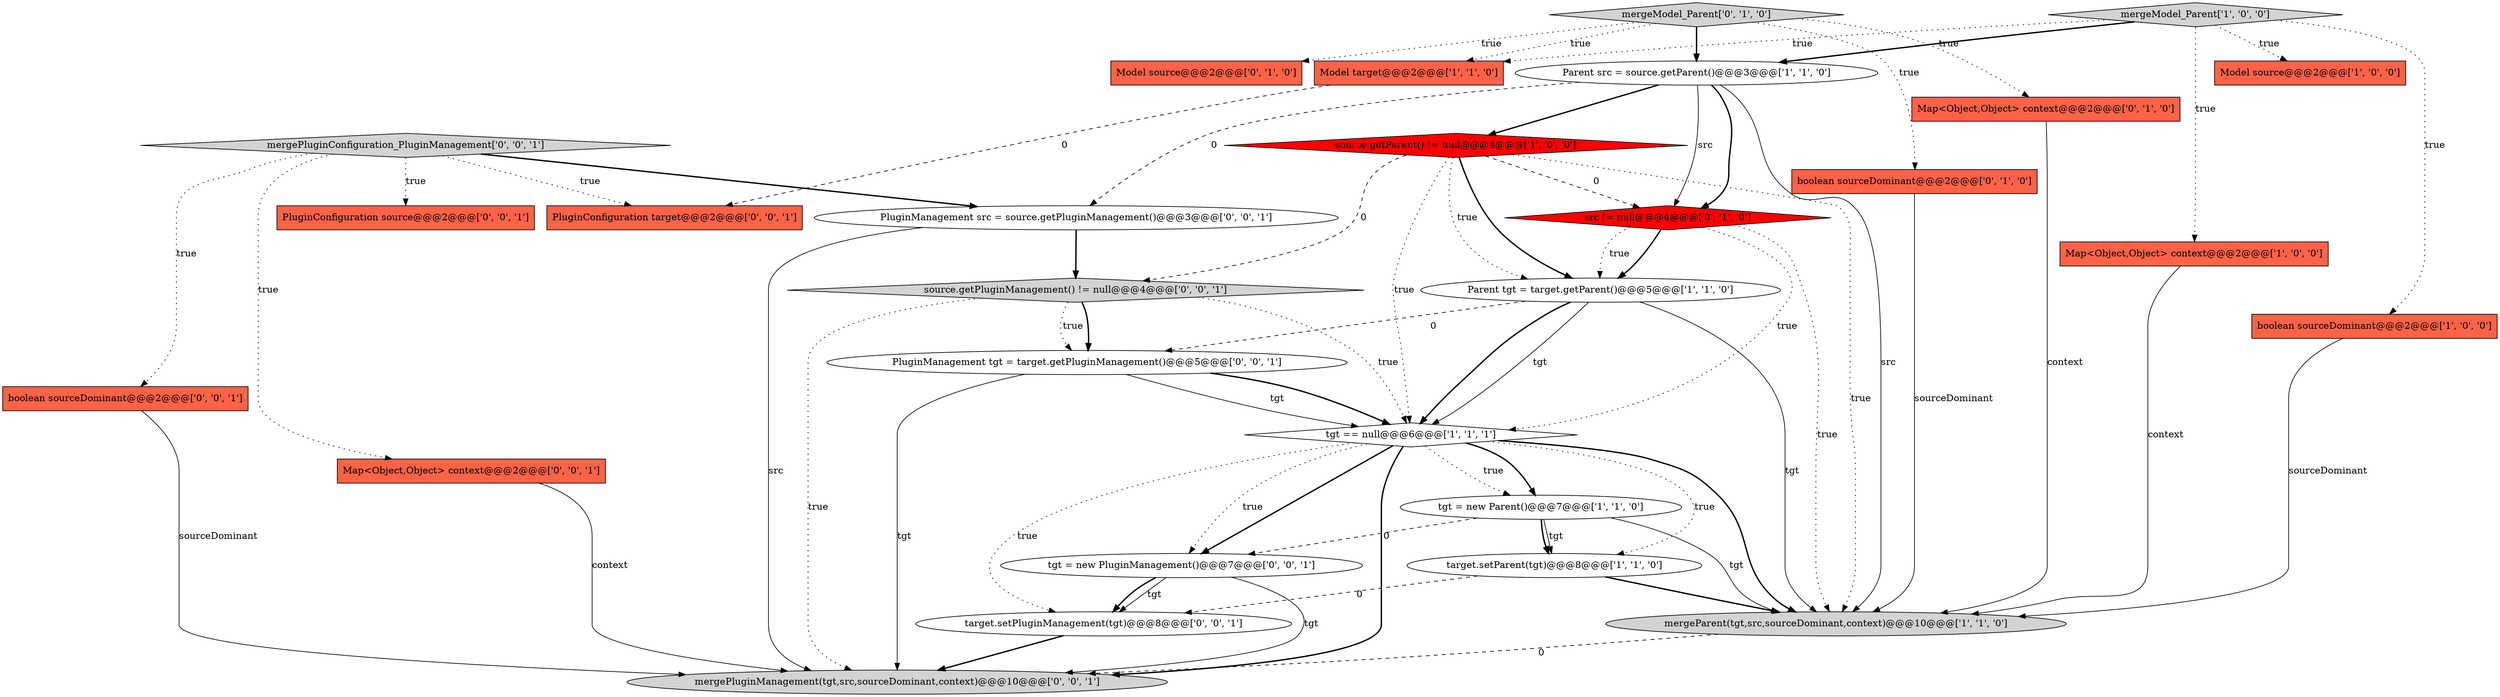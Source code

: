 digraph {
13 [style = filled, label = "Map<Object,Object> context@@@2@@@['0', '1', '0']", fillcolor = tomato, shape = box image = "AAA0AAABBB2BBB"];
16 [style = filled, label = "mergeModel_Parent['0', '1', '0']", fillcolor = lightgray, shape = diamond image = "AAA0AAABBB2BBB"];
15 [style = filled, label = "boolean sourceDominant@@@2@@@['0', '1', '0']", fillcolor = tomato, shape = box image = "AAA0AAABBB2BBB"];
8 [style = filled, label = "Model target@@@2@@@['1', '1', '0']", fillcolor = tomato, shape = box image = "AAA0AAABBB1BBB"];
24 [style = filled, label = "PluginManagement tgt = target.getPluginManagement()@@@5@@@['0', '0', '1']", fillcolor = white, shape = ellipse image = "AAA0AAABBB3BBB"];
18 [style = filled, label = "PluginConfiguration source@@@2@@@['0', '0', '1']", fillcolor = tomato, shape = box image = "AAA0AAABBB3BBB"];
0 [style = filled, label = "tgt = new Parent()@@@7@@@['1', '1', '0']", fillcolor = white, shape = ellipse image = "AAA0AAABBB1BBB"];
1 [style = filled, label = "mergeModel_Parent['1', '0', '0']", fillcolor = lightgray, shape = diamond image = "AAA0AAABBB1BBB"];
5 [style = filled, label = "source.getParent() != null@@@4@@@['1', '0', '0']", fillcolor = red, shape = diamond image = "AAA1AAABBB1BBB"];
9 [style = filled, label = "Parent tgt = target.getParent()@@@5@@@['1', '1', '0']", fillcolor = white, shape = ellipse image = "AAA0AAABBB1BBB"];
19 [style = filled, label = "mergePluginConfiguration_PluginManagement['0', '0', '1']", fillcolor = lightgray, shape = diamond image = "AAA0AAABBB3BBB"];
11 [style = filled, label = "Parent src = source.getParent()@@@3@@@['1', '1', '0']", fillcolor = white, shape = ellipse image = "AAA0AAABBB1BBB"];
26 [style = filled, label = "target.setPluginManagement(tgt)@@@8@@@['0', '0', '1']", fillcolor = white, shape = ellipse image = "AAA0AAABBB3BBB"];
17 [style = filled, label = "source.getPluginManagement() != null@@@4@@@['0', '0', '1']", fillcolor = lightgray, shape = diamond image = "AAA0AAABBB3BBB"];
22 [style = filled, label = "boolean sourceDominant@@@2@@@['0', '0', '1']", fillcolor = tomato, shape = box image = "AAA0AAABBB3BBB"];
23 [style = filled, label = "PluginConfiguration target@@@2@@@['0', '0', '1']", fillcolor = tomato, shape = box image = "AAA0AAABBB3BBB"];
14 [style = filled, label = "src != null@@@4@@@['0', '1', '0']", fillcolor = red, shape = diamond image = "AAA1AAABBB2BBB"];
2 [style = filled, label = "Map<Object,Object> context@@@2@@@['1', '0', '0']", fillcolor = tomato, shape = box image = "AAA0AAABBB1BBB"];
20 [style = filled, label = "PluginManagement src = source.getPluginManagement()@@@3@@@['0', '0', '1']", fillcolor = white, shape = ellipse image = "AAA0AAABBB3BBB"];
12 [style = filled, label = "Model source@@@2@@@['0', '1', '0']", fillcolor = tomato, shape = box image = "AAA0AAABBB2BBB"];
21 [style = filled, label = "Map<Object,Object> context@@@2@@@['0', '0', '1']", fillcolor = tomato, shape = box image = "AAA0AAABBB3BBB"];
10 [style = filled, label = "mergeParent(tgt,src,sourceDominant,context)@@@10@@@['1', '1', '0']", fillcolor = lightgray, shape = ellipse image = "AAA0AAABBB1BBB"];
4 [style = filled, label = "tgt == null@@@6@@@['1', '1', '1']", fillcolor = white, shape = diamond image = "AAA0AAABBB1BBB"];
6 [style = filled, label = "Model source@@@2@@@['1', '0', '0']", fillcolor = tomato, shape = box image = "AAA0AAABBB1BBB"];
27 [style = filled, label = "mergePluginManagement(tgt,src,sourceDominant,context)@@@10@@@['0', '0', '1']", fillcolor = lightgray, shape = ellipse image = "AAA0AAABBB3BBB"];
7 [style = filled, label = "boolean sourceDominant@@@2@@@['1', '0', '0']", fillcolor = tomato, shape = box image = "AAA0AAABBB1BBB"];
3 [style = filled, label = "target.setParent(tgt)@@@8@@@['1', '1', '0']", fillcolor = white, shape = ellipse image = "AAA0AAABBB1BBB"];
25 [style = filled, label = "tgt = new PluginManagement()@@@7@@@['0', '0', '1']", fillcolor = white, shape = ellipse image = "AAA0AAABBB3BBB"];
0->3 [style = bold, label=""];
9->4 [style = solid, label="tgt"];
4->10 [style = bold, label=""];
16->8 [style = dotted, label="true"];
0->10 [style = solid, label="tgt"];
20->17 [style = bold, label=""];
22->27 [style = solid, label="sourceDominant"];
16->11 [style = bold, label=""];
16->12 [style = dotted, label="true"];
5->14 [style = dashed, label="0"];
11->20 [style = dashed, label="0"];
5->9 [style = bold, label=""];
4->25 [style = bold, label=""];
24->4 [style = solid, label="tgt"];
24->27 [style = solid, label="tgt"];
11->14 [style = bold, label=""];
16->13 [style = dotted, label="true"];
9->24 [style = dashed, label="0"];
17->4 [style = dotted, label="true"];
5->10 [style = dotted, label="true"];
3->26 [style = dashed, label="0"];
19->20 [style = bold, label=""];
9->4 [style = bold, label=""];
4->0 [style = dotted, label="true"];
19->18 [style = dotted, label="true"];
25->26 [style = solid, label="tgt"];
0->3 [style = solid, label="tgt"];
19->23 [style = dotted, label="true"];
20->27 [style = solid, label="src"];
19->21 [style = dotted, label="true"];
4->25 [style = dotted, label="true"];
10->27 [style = dashed, label="0"];
13->10 [style = solid, label="context"];
14->10 [style = dotted, label="true"];
5->4 [style = dotted, label="true"];
4->0 [style = bold, label=""];
1->11 [style = bold, label=""];
1->7 [style = dotted, label="true"];
25->27 [style = solid, label="tgt"];
3->10 [style = bold, label=""];
11->5 [style = bold, label=""];
26->27 [style = bold, label=""];
17->24 [style = bold, label=""];
24->4 [style = bold, label=""];
4->3 [style = dotted, label="true"];
5->17 [style = dashed, label="0"];
0->25 [style = dashed, label="0"];
15->10 [style = solid, label="sourceDominant"];
7->10 [style = solid, label="sourceDominant"];
4->27 [style = bold, label=""];
25->26 [style = bold, label=""];
19->22 [style = dotted, label="true"];
1->8 [style = dotted, label="true"];
11->10 [style = solid, label="src"];
5->9 [style = dotted, label="true"];
1->6 [style = dotted, label="true"];
14->9 [style = bold, label=""];
21->27 [style = solid, label="context"];
14->9 [style = dotted, label="true"];
1->2 [style = dotted, label="true"];
14->4 [style = dotted, label="true"];
2->10 [style = solid, label="context"];
17->27 [style = dotted, label="true"];
17->24 [style = dotted, label="true"];
11->14 [style = solid, label="src"];
4->26 [style = dotted, label="true"];
8->23 [style = dashed, label="0"];
16->15 [style = dotted, label="true"];
9->10 [style = solid, label="tgt"];
}
